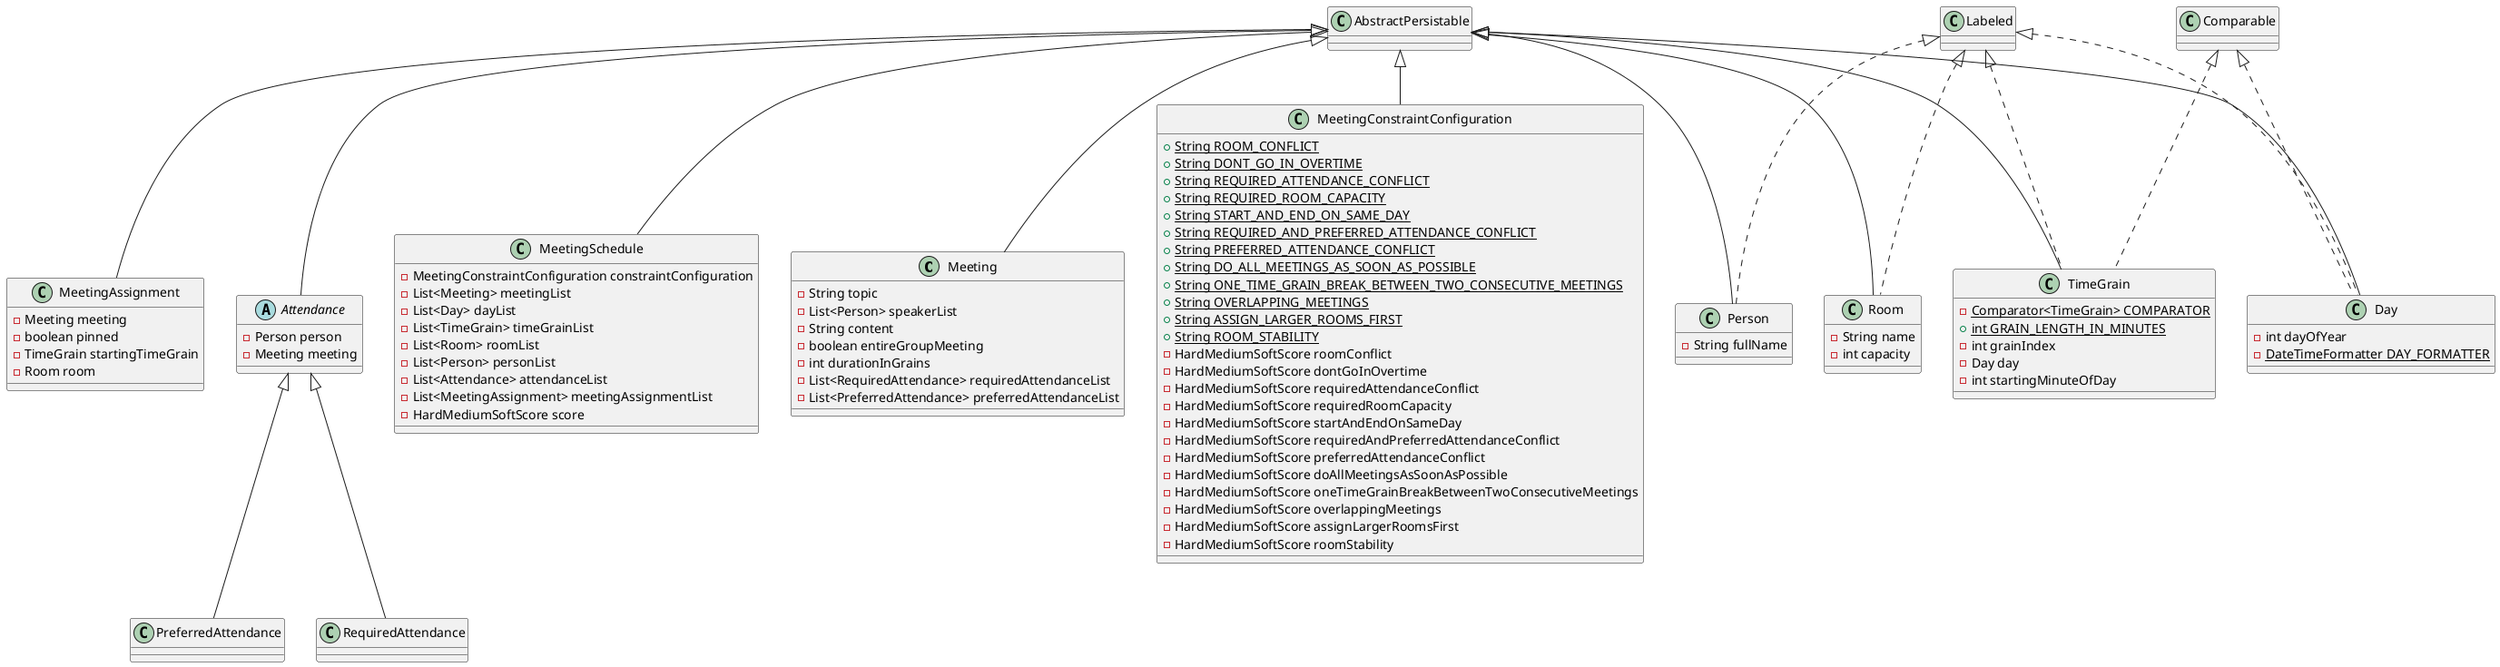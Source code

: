 @startuml
class Meeting {
- String topic
- List<Person> speakerList
- String content
- boolean entireGroupMeeting
- int durationInGrains
- List<RequiredAttendance> requiredAttendanceList
- List<PreferredAttendance> preferredAttendanceList
}
class MeetingConstraintConfiguration {
+ {static} String ROOM_CONFLICT
+ {static} String DONT_GO_IN_OVERTIME
+ {static} String REQUIRED_ATTENDANCE_CONFLICT
+ {static} String REQUIRED_ROOM_CAPACITY
+ {static} String START_AND_END_ON_SAME_DAY
+ {static} String REQUIRED_AND_PREFERRED_ATTENDANCE_CONFLICT
+ {static} String PREFERRED_ATTENDANCE_CONFLICT
+ {static} String DO_ALL_MEETINGS_AS_SOON_AS_POSSIBLE
+ {static} String ONE_TIME_GRAIN_BREAK_BETWEEN_TWO_CONSECUTIVE_MEETINGS
+ {static} String OVERLAPPING_MEETINGS
+ {static} String ASSIGN_LARGER_ROOMS_FIRST
+ {static} String ROOM_STABILITY
- HardMediumSoftScore roomConflict
- HardMediumSoftScore dontGoInOvertime
- HardMediumSoftScore requiredAttendanceConflict
- HardMediumSoftScore requiredRoomCapacity
- HardMediumSoftScore startAndEndOnSameDay
- HardMediumSoftScore requiredAndPreferredAttendanceConflict
- HardMediumSoftScore preferredAttendanceConflict
- HardMediumSoftScore doAllMeetingsAsSoonAsPossible
- HardMediumSoftScore oneTimeGrainBreakBetweenTwoConsecutiveMeetings
- HardMediumSoftScore overlappingMeetings
- HardMediumSoftScore assignLargerRoomsFirst
- HardMediumSoftScore roomStability
}
class MeetingAssignment {
- Meeting meeting
- boolean pinned
- TimeGrain startingTimeGrain
- Room room
}
class Room {
- String name
- int capacity
}
class Day {
- int dayOfYear
- {static} DateTimeFormatter DAY_FORMATTER
}
class PreferredAttendance {
}
class Person {
- String fullName
}
class RequiredAttendance {
}
abstract class Attendance {
- Person person
- Meeting meeting
}
class TimeGrain {
- {static} Comparator<TimeGrain> COMPARATOR
+ {static} int GRAIN_LENGTH_IN_MINUTES
- int grainIndex
- Day day
- int startingMinuteOfDay
}
class MeetingSchedule {
- MeetingConstraintConfiguration constraintConfiguration
- List<Meeting> meetingList
- List<Day> dayList
- List<TimeGrain> timeGrainList
- List<Room> roomList
- List<Person> personList
- List<Attendance> attendanceList
- List<MeetingAssignment> meetingAssignmentList
- HardMediumSoftScore score
}


AbstractPersistable <|-- Meeting
AbstractPersistable <|-- MeetingConstraintConfiguration
AbstractPersistable <|-- MeetingAssignment
Labeled <|.. Room
AbstractPersistable <|-- Room
Comparable <|.. Day
Labeled <|.. Day
AbstractPersistable <|-- Day
Attendance <|-- PreferredAttendance
Labeled <|.. Person
AbstractPersistable <|-- Person
Attendance <|-- RequiredAttendance
AbstractPersistable <|-- Attendance
Comparable <|.. TimeGrain
Labeled <|.. TimeGrain
AbstractPersistable <|-- TimeGrain
AbstractPersistable <|-- MeetingSchedule
@enduml